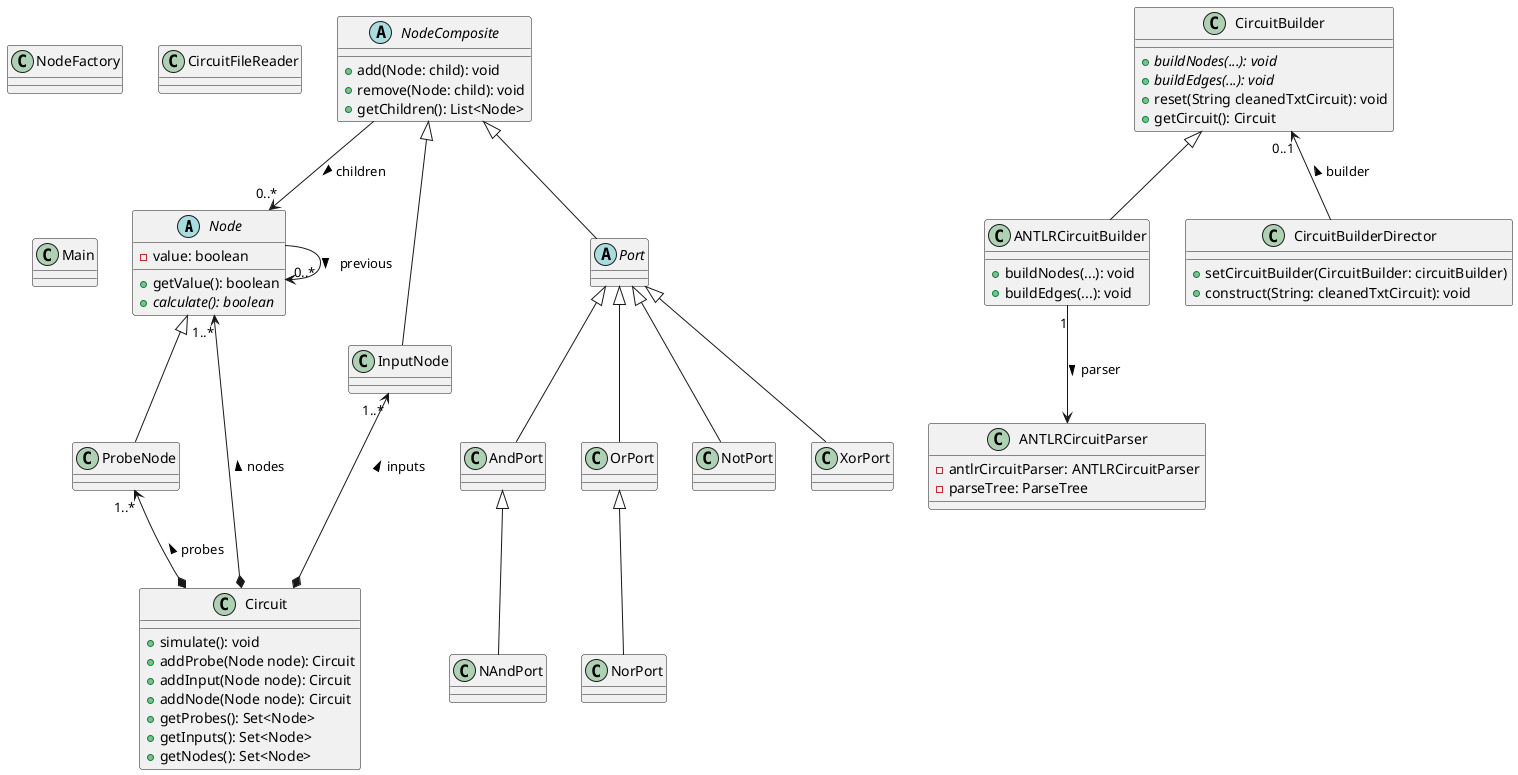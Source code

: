@startuml

' Nodes
abstract class Node {
    -value: boolean
    +getValue(): boolean
    +{abstract} calculate(): boolean
}
Node --> "0..*" Node : previous >

abstract class NodeComposite {
    +add(Node: child): void
    +remove(Node: child): void
    +getChildren(): List<Node>
}
NodeComposite --> "0..*" Node : children >

' Inputs
class InputNode {
}
NodeComposite <|-- InputNode

class ProbeNode {
}
Node <|-- ProbeNode

' Ports
abstract class Port {
}
NodeComposite <|-- Port

class AndPort {
}
Port <|-- AndPort

class NAndPort {
}
AndPort <|-- NAndPort

class OrPort {
}
Port <|-- OrPort

class NorPort {
}
OrPort <|-- NorPort

class NotPort {
}
Port <|-- NotPort

class XorPort {
}
Port <|-- XorPort

' Circuit
class Circuit {
    +simulate(): void
    +addProbe(Node node): Circuit
    +addInput(Node node): Circuit
    +addNode(Node node): Circuit
    +getProbes(): Set<Node>
    +getInputs(): Set<Node>
    +getNodes(): Set<Node>
}
InputNode "1..*" <--* Circuit : inputs <
ProbeNode "1..*" <--* Circuit : probes <
Node "1..*" <--* Circuit : nodes <

' CircuitBuilder
class CircuitBuilder {
    +{abstract} buildNodes(...): void
    +{abstract} buildEdges(...): void
    +reset(String cleanedTxtCircuit): void
    +getCircuit(): Circuit
}

class ANTLRCircuitBuilder {
    +buildNodes(...): void
    +buildEdges(...): void
}
CircuitBuilder <|-- ANTLRCircuitBuilder
ANTLRCircuitBuilder "1" --> ANTLRCircuitParser : parser >

class CircuitBuilderDirector {
    +setCircuitBuilder(CircuitBuilder: circuitBuilder)
    +construct(String: cleanedTxtCircuit): void
}
CircuitBuilder "0..1" <-- CircuitBuilderDirector : builder <

' NodeFactory
class NodeFactory {
}

' CircuitParser
class ANTLRCircuitParser {
    -antlrCircuitParser: ANTLRCircuitParser
    -parseTree: ParseTree
}

' CircuitFileReader
class CircuitFileReader {
}

' Main
class Main {
}

@enduml
